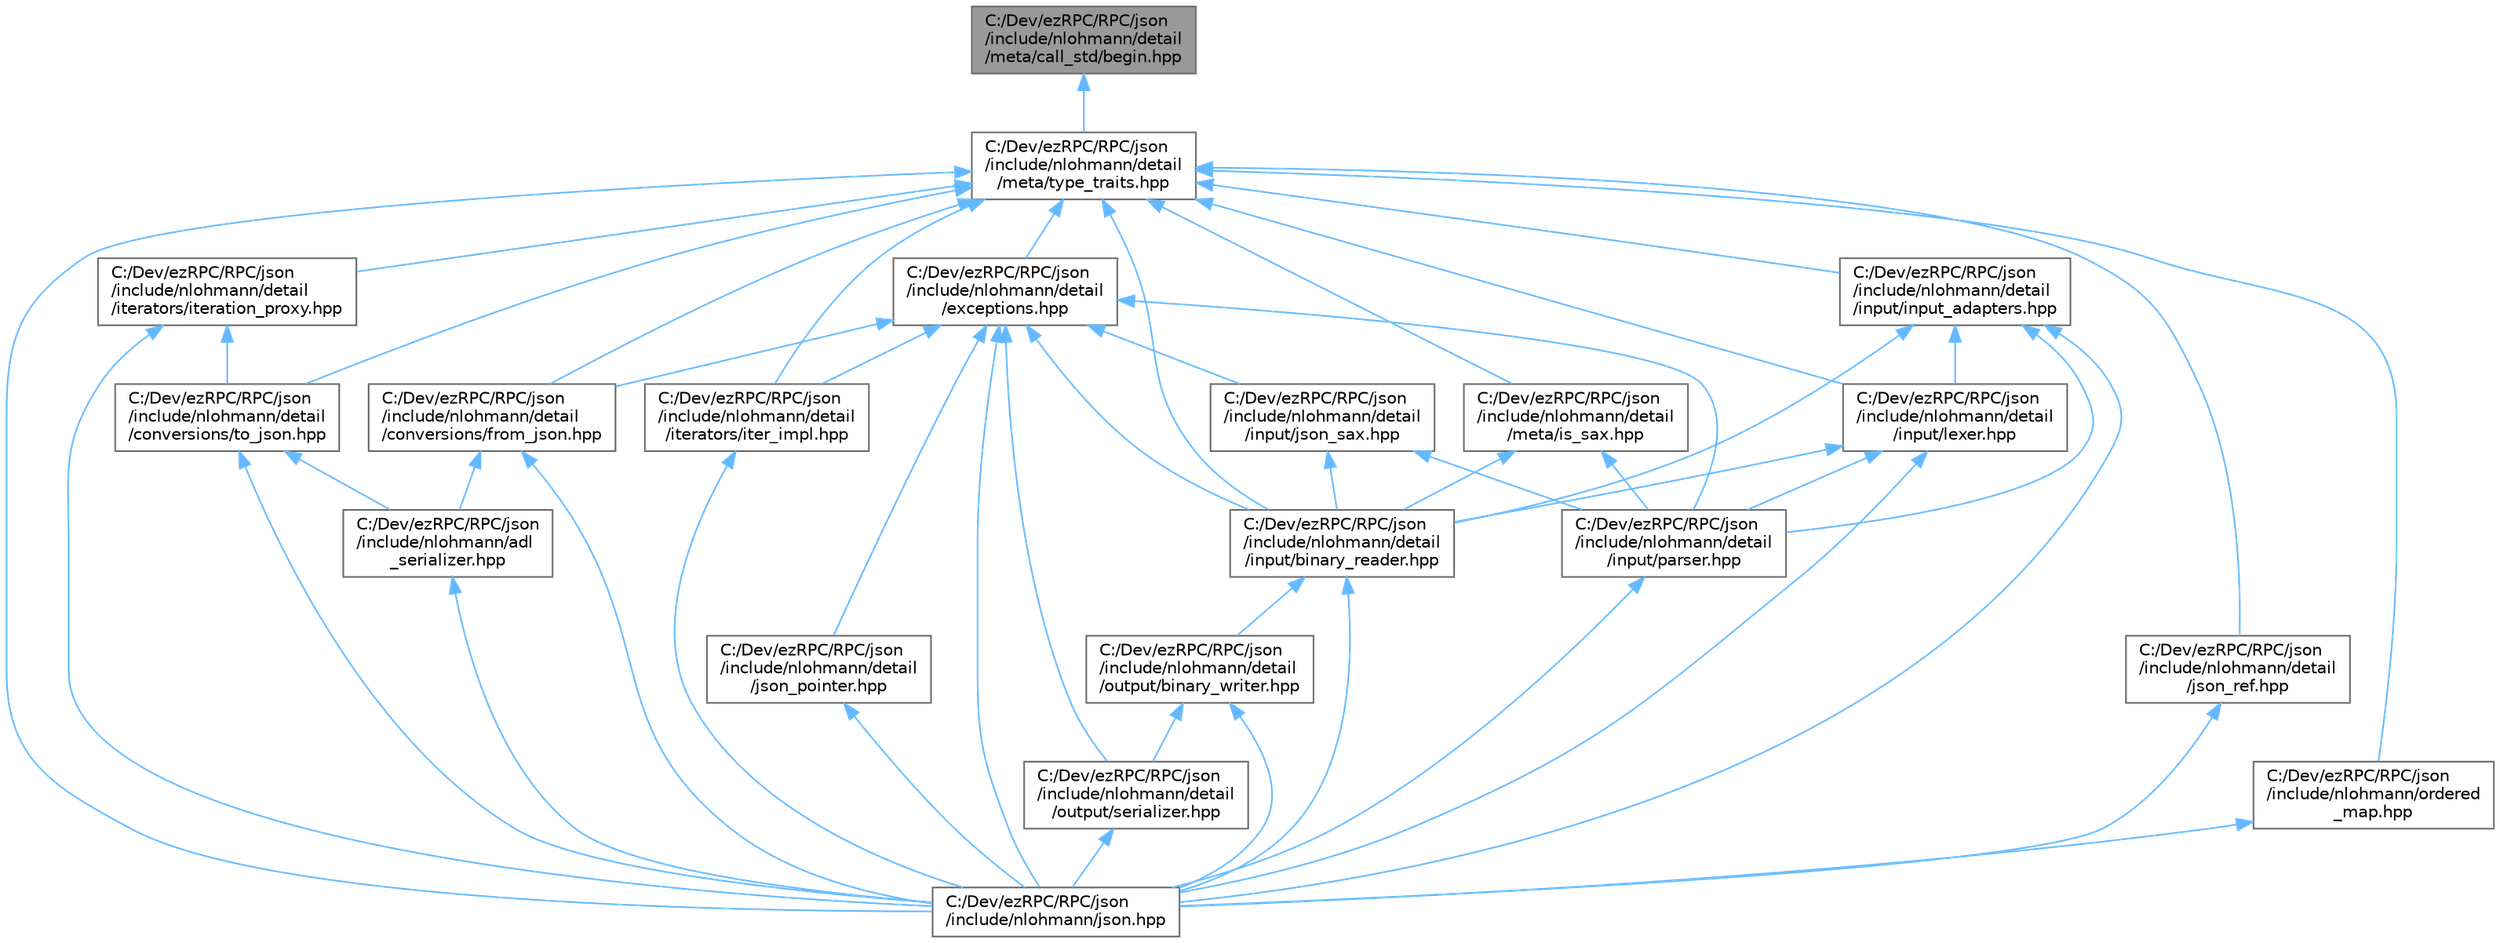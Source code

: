 digraph "C:/Dev/ezRPC/RPC/json/include/nlohmann/detail/meta/call_std/begin.hpp"
{
 // LATEX_PDF_SIZE
  bgcolor="transparent";
  edge [fontname=Helvetica,fontsize=10,labelfontname=Helvetica,labelfontsize=10];
  node [fontname=Helvetica,fontsize=10,shape=box,height=0.2,width=0.4];
  Node1 [id="Node000001",label="C:/Dev/ezRPC/RPC/json\l/include/nlohmann/detail\l/meta/call_std/begin.hpp",height=0.2,width=0.4,color="gray40", fillcolor="grey60", style="filled", fontcolor="black",tooltip=" "];
  Node1 -> Node2 [id="edge1_Node000001_Node000002",dir="back",color="steelblue1",style="solid",tooltip=" "];
  Node2 [id="Node000002",label="C:/Dev/ezRPC/RPC/json\l/include/nlohmann/detail\l/meta/type_traits.hpp",height=0.2,width=0.4,color="grey40", fillcolor="white", style="filled",URL="$type__traits_8hpp.html",tooltip=" "];
  Node2 -> Node3 [id="edge2_Node000002_Node000003",dir="back",color="steelblue1",style="solid",tooltip=" "];
  Node3 [id="Node000003",label="C:/Dev/ezRPC/RPC/json\l/include/nlohmann/detail\l/conversions/from_json.hpp",height=0.2,width=0.4,color="grey40", fillcolor="white", style="filled",URL="$from__json_8hpp.html",tooltip=" "];
  Node3 -> Node4 [id="edge3_Node000003_Node000004",dir="back",color="steelblue1",style="solid",tooltip=" "];
  Node4 [id="Node000004",label="C:/Dev/ezRPC/RPC/json\l/include/nlohmann/adl\l_serializer.hpp",height=0.2,width=0.4,color="grey40", fillcolor="white", style="filled",URL="$adl__serializer_8hpp.html",tooltip=" "];
  Node4 -> Node5 [id="edge4_Node000004_Node000005",dir="back",color="steelblue1",style="solid",tooltip=" "];
  Node5 [id="Node000005",label="C:/Dev/ezRPC/RPC/json\l/include/nlohmann/json.hpp",height=0.2,width=0.4,color="grey40", fillcolor="white", style="filled",URL="$include_2nlohmann_2json_8hpp.html",tooltip=" "];
  Node3 -> Node5 [id="edge5_Node000003_Node000005",dir="back",color="steelblue1",style="solid",tooltip=" "];
  Node2 -> Node6 [id="edge6_Node000002_Node000006",dir="back",color="steelblue1",style="solid",tooltip=" "];
  Node6 [id="Node000006",label="C:/Dev/ezRPC/RPC/json\l/include/nlohmann/detail\l/conversions/to_json.hpp",height=0.2,width=0.4,color="grey40", fillcolor="white", style="filled",URL="$to__json_8hpp.html",tooltip=" "];
  Node6 -> Node4 [id="edge7_Node000006_Node000004",dir="back",color="steelblue1",style="solid",tooltip=" "];
  Node6 -> Node5 [id="edge8_Node000006_Node000005",dir="back",color="steelblue1",style="solid",tooltip=" "];
  Node2 -> Node7 [id="edge9_Node000002_Node000007",dir="back",color="steelblue1",style="solid",tooltip=" "];
  Node7 [id="Node000007",label="C:/Dev/ezRPC/RPC/json\l/include/nlohmann/detail\l/exceptions.hpp",height=0.2,width=0.4,color="grey40", fillcolor="white", style="filled",URL="$exceptions_8hpp.html",tooltip=" "];
  Node7 -> Node3 [id="edge10_Node000007_Node000003",dir="back",color="steelblue1",style="solid",tooltip=" "];
  Node7 -> Node8 [id="edge11_Node000007_Node000008",dir="back",color="steelblue1",style="solid",tooltip=" "];
  Node8 [id="Node000008",label="C:/Dev/ezRPC/RPC/json\l/include/nlohmann/detail\l/input/binary_reader.hpp",height=0.2,width=0.4,color="grey40", fillcolor="white", style="filled",URL="$binary__reader_8hpp.html",tooltip=" "];
  Node8 -> Node9 [id="edge12_Node000008_Node000009",dir="back",color="steelblue1",style="solid",tooltip=" "];
  Node9 [id="Node000009",label="C:/Dev/ezRPC/RPC/json\l/include/nlohmann/detail\l/output/binary_writer.hpp",height=0.2,width=0.4,color="grey40", fillcolor="white", style="filled",URL="$binary__writer_8hpp.html",tooltip=" "];
  Node9 -> Node10 [id="edge13_Node000009_Node000010",dir="back",color="steelblue1",style="solid",tooltip=" "];
  Node10 [id="Node000010",label="C:/Dev/ezRPC/RPC/json\l/include/nlohmann/detail\l/output/serializer.hpp",height=0.2,width=0.4,color="grey40", fillcolor="white", style="filled",URL="$serializer_8hpp.html",tooltip=" "];
  Node10 -> Node5 [id="edge14_Node000010_Node000005",dir="back",color="steelblue1",style="solid",tooltip=" "];
  Node9 -> Node5 [id="edge15_Node000009_Node000005",dir="back",color="steelblue1",style="solid",tooltip=" "];
  Node8 -> Node5 [id="edge16_Node000008_Node000005",dir="back",color="steelblue1",style="solid",tooltip=" "];
  Node7 -> Node11 [id="edge17_Node000007_Node000011",dir="back",color="steelblue1",style="solid",tooltip=" "];
  Node11 [id="Node000011",label="C:/Dev/ezRPC/RPC/json\l/include/nlohmann/detail\l/input/json_sax.hpp",height=0.2,width=0.4,color="grey40", fillcolor="white", style="filled",URL="$json__sax_8hpp.html",tooltip=" "];
  Node11 -> Node8 [id="edge18_Node000011_Node000008",dir="back",color="steelblue1",style="solid",tooltip=" "];
  Node11 -> Node12 [id="edge19_Node000011_Node000012",dir="back",color="steelblue1",style="solid",tooltip=" "];
  Node12 [id="Node000012",label="C:/Dev/ezRPC/RPC/json\l/include/nlohmann/detail\l/input/parser.hpp",height=0.2,width=0.4,color="grey40", fillcolor="white", style="filled",URL="$parser_8hpp.html",tooltip=" "];
  Node12 -> Node5 [id="edge20_Node000012_Node000005",dir="back",color="steelblue1",style="solid",tooltip=" "];
  Node7 -> Node12 [id="edge21_Node000007_Node000012",dir="back",color="steelblue1",style="solid",tooltip=" "];
  Node7 -> Node13 [id="edge22_Node000007_Node000013",dir="back",color="steelblue1",style="solid",tooltip=" "];
  Node13 [id="Node000013",label="C:/Dev/ezRPC/RPC/json\l/include/nlohmann/detail\l/iterators/iter_impl.hpp",height=0.2,width=0.4,color="grey40", fillcolor="white", style="filled",URL="$iter__impl_8hpp.html",tooltip=" "];
  Node13 -> Node5 [id="edge23_Node000013_Node000005",dir="back",color="steelblue1",style="solid",tooltip=" "];
  Node7 -> Node14 [id="edge24_Node000007_Node000014",dir="back",color="steelblue1",style="solid",tooltip=" "];
  Node14 [id="Node000014",label="C:/Dev/ezRPC/RPC/json\l/include/nlohmann/detail\l/json_pointer.hpp",height=0.2,width=0.4,color="grey40", fillcolor="white", style="filled",URL="$json__pointer_8hpp.html",tooltip=" "];
  Node14 -> Node5 [id="edge25_Node000014_Node000005",dir="back",color="steelblue1",style="solid",tooltip=" "];
  Node7 -> Node10 [id="edge26_Node000007_Node000010",dir="back",color="steelblue1",style="solid",tooltip=" "];
  Node7 -> Node5 [id="edge27_Node000007_Node000005",dir="back",color="steelblue1",style="solid",tooltip=" "];
  Node2 -> Node8 [id="edge28_Node000002_Node000008",dir="back",color="steelblue1",style="solid",tooltip=" "];
  Node2 -> Node15 [id="edge29_Node000002_Node000015",dir="back",color="steelblue1",style="solid",tooltip=" "];
  Node15 [id="Node000015",label="C:/Dev/ezRPC/RPC/json\l/include/nlohmann/detail\l/input/input_adapters.hpp",height=0.2,width=0.4,color="grey40", fillcolor="white", style="filled",URL="$input__adapters_8hpp.html",tooltip=" "];
  Node15 -> Node8 [id="edge30_Node000015_Node000008",dir="back",color="steelblue1",style="solid",tooltip=" "];
  Node15 -> Node16 [id="edge31_Node000015_Node000016",dir="back",color="steelblue1",style="solid",tooltip=" "];
  Node16 [id="Node000016",label="C:/Dev/ezRPC/RPC/json\l/include/nlohmann/detail\l/input/lexer.hpp",height=0.2,width=0.4,color="grey40", fillcolor="white", style="filled",URL="$lexer_8hpp.html",tooltip=" "];
  Node16 -> Node8 [id="edge32_Node000016_Node000008",dir="back",color="steelblue1",style="solid",tooltip=" "];
  Node16 -> Node12 [id="edge33_Node000016_Node000012",dir="back",color="steelblue1",style="solid",tooltip=" "];
  Node16 -> Node5 [id="edge34_Node000016_Node000005",dir="back",color="steelblue1",style="solid",tooltip=" "];
  Node15 -> Node12 [id="edge35_Node000015_Node000012",dir="back",color="steelblue1",style="solid",tooltip=" "];
  Node15 -> Node5 [id="edge36_Node000015_Node000005",dir="back",color="steelblue1",style="solid",tooltip=" "];
  Node2 -> Node16 [id="edge37_Node000002_Node000016",dir="back",color="steelblue1",style="solid",tooltip=" "];
  Node2 -> Node13 [id="edge38_Node000002_Node000013",dir="back",color="steelblue1",style="solid",tooltip=" "];
  Node2 -> Node17 [id="edge39_Node000002_Node000017",dir="back",color="steelblue1",style="solid",tooltip=" "];
  Node17 [id="Node000017",label="C:/Dev/ezRPC/RPC/json\l/include/nlohmann/detail\l/iterators/iteration_proxy.hpp",height=0.2,width=0.4,color="grey40", fillcolor="white", style="filled",URL="$iteration__proxy_8hpp.html",tooltip=" "];
  Node17 -> Node6 [id="edge40_Node000017_Node000006",dir="back",color="steelblue1",style="solid",tooltip=" "];
  Node17 -> Node5 [id="edge41_Node000017_Node000005",dir="back",color="steelblue1",style="solid",tooltip=" "];
  Node2 -> Node18 [id="edge42_Node000002_Node000018",dir="back",color="steelblue1",style="solid",tooltip=" "];
  Node18 [id="Node000018",label="C:/Dev/ezRPC/RPC/json\l/include/nlohmann/detail\l/json_ref.hpp",height=0.2,width=0.4,color="grey40", fillcolor="white", style="filled",URL="$json__ref_8hpp.html",tooltip=" "];
  Node18 -> Node5 [id="edge43_Node000018_Node000005",dir="back",color="steelblue1",style="solid",tooltip=" "];
  Node2 -> Node19 [id="edge44_Node000002_Node000019",dir="back",color="steelblue1",style="solid",tooltip=" "];
  Node19 [id="Node000019",label="C:/Dev/ezRPC/RPC/json\l/include/nlohmann/detail\l/meta/is_sax.hpp",height=0.2,width=0.4,color="grey40", fillcolor="white", style="filled",URL="$is__sax_8hpp.html",tooltip=" "];
  Node19 -> Node8 [id="edge45_Node000019_Node000008",dir="back",color="steelblue1",style="solid",tooltip=" "];
  Node19 -> Node12 [id="edge46_Node000019_Node000012",dir="back",color="steelblue1",style="solid",tooltip=" "];
  Node2 -> Node5 [id="edge47_Node000002_Node000005",dir="back",color="steelblue1",style="solid",tooltip=" "];
  Node2 -> Node20 [id="edge48_Node000002_Node000020",dir="back",color="steelblue1",style="solid",tooltip=" "];
  Node20 [id="Node000020",label="C:/Dev/ezRPC/RPC/json\l/include/nlohmann/ordered\l_map.hpp",height=0.2,width=0.4,color="grey40", fillcolor="white", style="filled",URL="$ordered__map_8hpp.html",tooltip=" "];
  Node20 -> Node5 [id="edge49_Node000020_Node000005",dir="back",color="steelblue1",style="solid",tooltip=" "];
}
